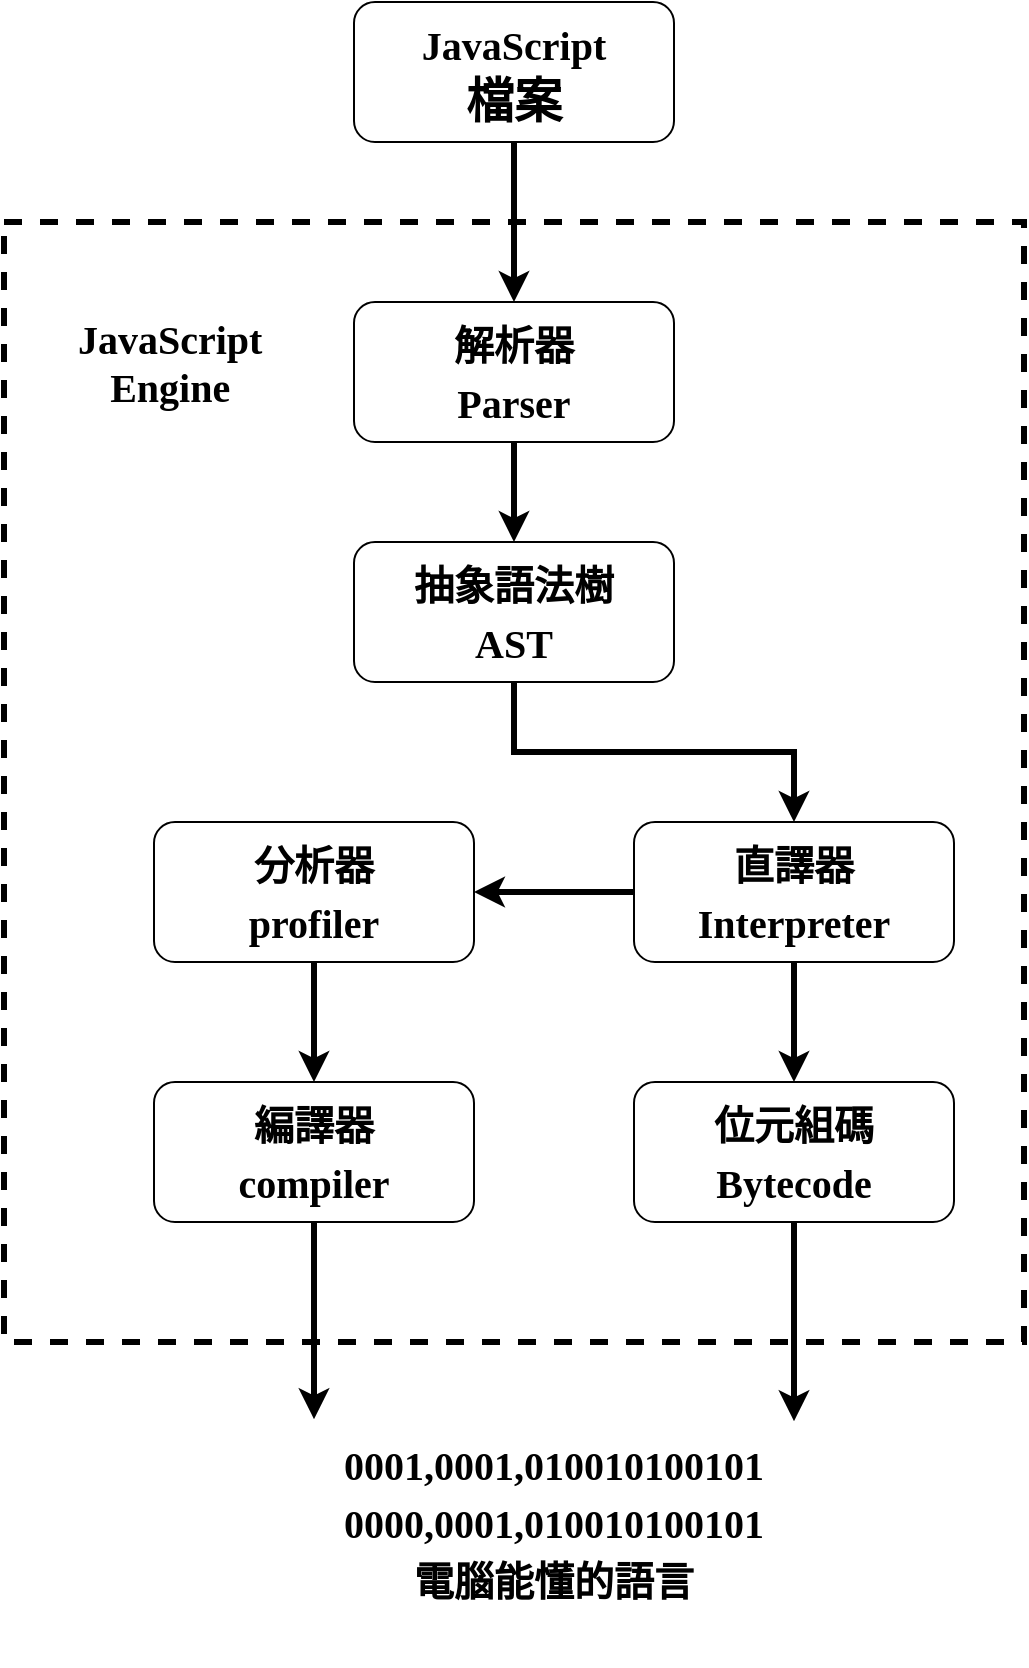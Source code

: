 <mxfile version="13.1.3">
    <diagram id="6hGFLwfOUW9BJ-s0fimq" name="Page-1">
        <mxGraphModel dx="712" dy="932" grid="1" gridSize="10" guides="1" tooltips="1" connect="1" arrows="1" fold="1" page="1" pageScale="1" pageWidth="600" pageHeight="850" math="0" shadow="0">
            <root>
                <mxCell id="0"/>
                <mxCell id="1" parent="0"/>
                <mxCell id="44" value="" style="rounded=0;whiteSpace=wrap;html=1;fontFamily=微軟正黑體;fontSize=24;fontStyle=1;fillColor=none;strokeWidth=3;dashed=1;" vertex="1" parent="1">
                    <mxGeometry x="45" y="130" width="510" height="560" as="geometry"/>
                </mxCell>
                <mxCell id="24" value="" style="edgeStyle=orthogonalEdgeStyle;rounded=0;orthogonalLoop=1;jettySize=auto;html=1;strokeWidth=3;" edge="1" parent="1" source="3" target="23">
                    <mxGeometry relative="1" as="geometry"/>
                </mxCell>
                <mxCell id="3" value="&lt;span style=&quot;font-size: 20px&quot;&gt;解析器&lt;/span&gt;&lt;span style=&quot;font-size: 20px&quot;&gt;&lt;br&gt;Parser&lt;br&gt;&lt;/span&gt;" style="rounded=1;whiteSpace=wrap;html=1;fontFamily=微軟正黑體;fontSize=24;fontStyle=1" parent="1" vertex="1">
                    <mxGeometry x="220" y="170" width="160" height="70" as="geometry"/>
                </mxCell>
                <mxCell id="26" value="" style="edgeStyle=orthogonalEdgeStyle;rounded=0;orthogonalLoop=1;jettySize=auto;html=1;strokeWidth=3;" edge="1" parent="1" source="23" target="25">
                    <mxGeometry relative="1" as="geometry"/>
                </mxCell>
                <mxCell id="23" value="&lt;span style=&quot;font-size: 20px&quot;&gt;抽象語法樹&lt;/span&gt;&lt;span style=&quot;font-size: 20px&quot;&gt;&lt;br&gt;AST&lt;br&gt;&lt;/span&gt;" style="rounded=1;whiteSpace=wrap;html=1;fontFamily=微軟正黑體;fontSize=24;fontStyle=1" vertex="1" parent="1">
                    <mxGeometry x="220" y="290" width="160" height="70" as="geometry"/>
                </mxCell>
                <mxCell id="29" value="" style="edgeStyle=orthogonalEdgeStyle;rounded=0;orthogonalLoop=1;jettySize=auto;html=1;strokeWidth=3;" edge="1" parent="1" source="25" target="28">
                    <mxGeometry relative="1" as="geometry"/>
                </mxCell>
                <mxCell id="31" value="" style="edgeStyle=orthogonalEdgeStyle;rounded=0;orthogonalLoop=1;jettySize=auto;html=1;strokeWidth=3;" edge="1" parent="1" source="25" target="30">
                    <mxGeometry relative="1" as="geometry"/>
                </mxCell>
                <mxCell id="25" value="&lt;span style=&quot;font-size: 20px&quot;&gt;直譯器&lt;br&gt;Interpreter&lt;br&gt;&lt;/span&gt;" style="rounded=1;whiteSpace=wrap;html=1;fontFamily=微軟正黑體;fontSize=24;fontStyle=1" vertex="1" parent="1">
                    <mxGeometry x="360" y="430" width="160" height="70" as="geometry"/>
                </mxCell>
                <mxCell id="33" value="" style="edgeStyle=orthogonalEdgeStyle;rounded=0;orthogonalLoop=1;jettySize=auto;html=1;strokeWidth=3;" edge="1" parent="1" source="30" target="32">
                    <mxGeometry relative="1" as="geometry"/>
                </mxCell>
                <mxCell id="30" value="&lt;span style=&quot;font-size: 20px&quot;&gt;分析器&lt;br&gt;profiler&lt;br&gt;&lt;/span&gt;" style="rounded=1;whiteSpace=wrap;html=1;fontFamily=微軟正黑體;fontSize=24;fontStyle=1" vertex="1" parent="1">
                    <mxGeometry x="120" y="430" width="160" height="70" as="geometry"/>
                </mxCell>
                <mxCell id="40" style="edgeStyle=orthogonalEdgeStyle;rounded=0;orthogonalLoop=1;jettySize=auto;html=1;entryX=0.2;entryY=-0.014;entryDx=0;entryDy=0;entryPerimeter=0;strokeWidth=3;" edge="1" parent="1" source="32" target="37">
                    <mxGeometry relative="1" as="geometry"/>
                </mxCell>
                <mxCell id="32" value="&lt;span style=&quot;font-size: 20px&quot;&gt;編譯器&lt;br&gt;compiler&lt;br&gt;&lt;/span&gt;" style="rounded=1;whiteSpace=wrap;html=1;fontFamily=微軟正黑體;fontSize=24;fontStyle=1" vertex="1" parent="1">
                    <mxGeometry x="120" y="560" width="160" height="70" as="geometry"/>
                </mxCell>
                <mxCell id="39" style="edgeStyle=orthogonalEdgeStyle;rounded=0;orthogonalLoop=1;jettySize=auto;html=1;entryX=0.8;entryY=-0.004;entryDx=0;entryDy=0;entryPerimeter=0;strokeWidth=3;" edge="1" parent="1" source="28" target="37">
                    <mxGeometry relative="1" as="geometry"/>
                </mxCell>
                <mxCell id="28" value="&lt;span style=&quot;font-size: 20px&quot;&gt;位元組碼&lt;br&gt;Bytecode&lt;br&gt;&lt;/span&gt;" style="rounded=1;whiteSpace=wrap;html=1;fontFamily=微軟正黑體;fontSize=24;fontStyle=1" vertex="1" parent="1">
                    <mxGeometry x="360" y="560" width="160" height="70" as="geometry"/>
                </mxCell>
                <mxCell id="27" style="edgeStyle=orthogonalEdgeStyle;rounded=0;orthogonalLoop=1;jettySize=auto;html=1;entryX=0.5;entryY=0;entryDx=0;entryDy=0;strokeWidth=3;" edge="1" parent="1" source="4" target="3">
                    <mxGeometry relative="1" as="geometry"/>
                </mxCell>
                <mxCell id="4" value="&lt;span style=&quot;font-size: 20px&quot;&gt;JavaScript&lt;br&gt;&lt;/span&gt;檔案" style="rounded=1;whiteSpace=wrap;html=1;fontFamily=微軟正黑體;fontSize=24;fontStyle=1" parent="1" vertex="1">
                    <mxGeometry x="220" y="20" width="160" height="70" as="geometry"/>
                </mxCell>
                <mxCell id="37" value="&lt;span style=&quot;font-size: 20px&quot;&gt;&lt;br&gt;0001,0001,010010100101&lt;br&gt;0000,0001,010010100101&lt;br&gt;&lt;/span&gt;&lt;b style=&quot;font-size: 20px&quot;&gt;電腦能懂的語言&lt;/b&gt;&lt;span style=&quot;font-size: 20px&quot;&gt;&lt;br&gt;&lt;br&gt;&lt;/span&gt;" style="rounded=1;whiteSpace=wrap;html=1;fontFamily=微軟正黑體;fontSize=24;fontStyle=1;strokeColor=none;fillColor=none;" vertex="1" parent="1">
                    <mxGeometry x="120" y="730" width="400" height="100" as="geometry"/>
                </mxCell>
                <mxCell id="47" value="&lt;div style=&quot;text-align: center&quot;&gt;&lt;span style=&quot;font-size: 20px&quot;&gt;&lt;b&gt;JavaScript&lt;/b&gt;&lt;/span&gt;&lt;/div&gt;&lt;div style=&quot;text-align: center&quot;&gt;&lt;span style=&quot;font-size: 20px&quot;&gt;&lt;b&gt;Engine&lt;/b&gt;&lt;/span&gt;&lt;/div&gt;" style="text;whiteSpace=wrap;html=1;fontFamily=微軟正黑體;" vertex="1" parent="1">
                    <mxGeometry x="80" y="170" width="90" height="50" as="geometry"/>
                </mxCell>
            </root>
        </mxGraphModel>
    </diagram>
</mxfile>